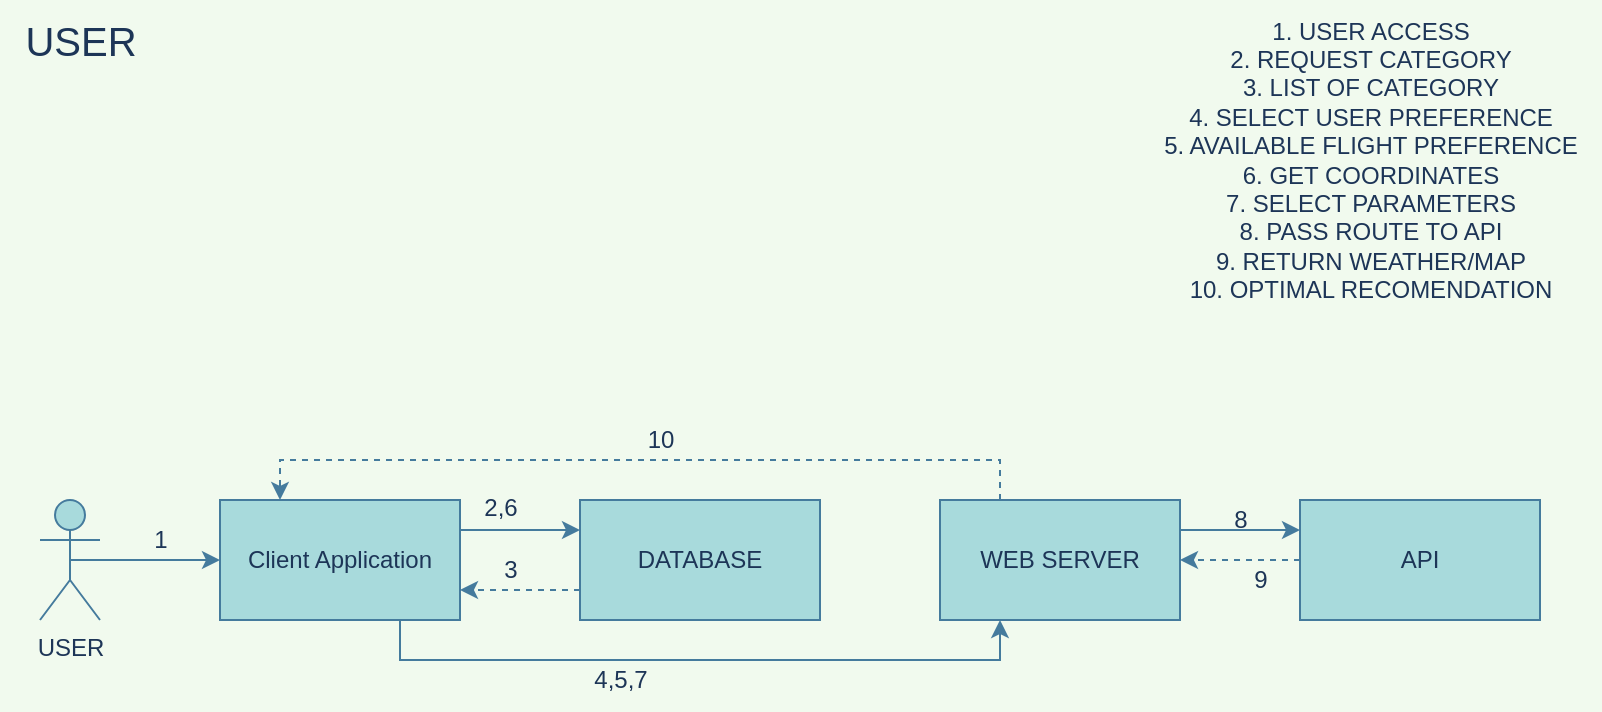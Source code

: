 <mxfile version="20.6.0" type="github">
  <diagram id="rO5LfurVTnsM8weZ-RfK" name="Page-1">
    <mxGraphModel dx="1038" dy="521" grid="1" gridSize="10" guides="1" tooltips="1" connect="1" arrows="1" fold="1" page="1" pageScale="1" pageWidth="850" pageHeight="1100" background="#F1FAEE" math="0" shadow="0">
      <root>
        <mxCell id="0" />
        <mxCell id="1" parent="0" />
        <mxCell id="G67UYWPQfRbL8nfXHm1S-37" style="edgeStyle=orthogonalEdgeStyle;rounded=0;orthogonalLoop=1;jettySize=auto;html=1;exitX=0.5;exitY=0.5;exitDx=0;exitDy=0;exitPerimeter=0;entryX=0;entryY=0.5;entryDx=0;entryDy=0;strokeColor=#457B9D;fontSize=12;fontColor=#1D3557;fillColor=#A8DADC;" edge="1" parent="1" source="G67UYWPQfRbL8nfXHm1S-1" target="G67UYWPQfRbL8nfXHm1S-11">
          <mxGeometry relative="1" as="geometry" />
        </mxCell>
        <mxCell id="G67UYWPQfRbL8nfXHm1S-1" value="USER" style="shape=umlActor;verticalLabelPosition=bottom;verticalAlign=top;html=1;fillColor=#A8DADC;strokeColor=#457B9D;fontColor=#1D3557;" vertex="1" parent="1">
          <mxGeometry x="40" y="300" width="30" height="60" as="geometry" />
        </mxCell>
        <mxCell id="G67UYWPQfRbL8nfXHm1S-26" style="edgeStyle=orthogonalEdgeStyle;rounded=0;orthogonalLoop=1;jettySize=auto;html=1;exitX=1;exitY=0.25;exitDx=0;exitDy=0;entryX=0;entryY=0.25;entryDx=0;entryDy=0;labelBackgroundColor=#F1FAEE;strokeColor=#457B9D;fontColor=#1D3557;" edge="1" parent="1" source="G67UYWPQfRbL8nfXHm1S-11" target="G67UYWPQfRbL8nfXHm1S-23">
          <mxGeometry relative="1" as="geometry" />
        </mxCell>
        <mxCell id="G67UYWPQfRbL8nfXHm1S-29" style="edgeStyle=orthogonalEdgeStyle;rounded=0;orthogonalLoop=1;jettySize=auto;html=1;exitX=0.75;exitY=1;exitDx=0;exitDy=0;entryX=0.25;entryY=1;entryDx=0;entryDy=0;labelBackgroundColor=#F1FAEE;strokeColor=#457B9D;fontColor=#1D3557;" edge="1" parent="1" source="G67UYWPQfRbL8nfXHm1S-11" target="G67UYWPQfRbL8nfXHm1S-24">
          <mxGeometry relative="1" as="geometry" />
        </mxCell>
        <mxCell id="G67UYWPQfRbL8nfXHm1S-11" value="Client Application" style="rounded=0;whiteSpace=wrap;html=1;fillColor=#A8DADC;strokeColor=#457B9D;fontColor=#1D3557;" vertex="1" parent="1">
          <mxGeometry x="130" y="300" width="120" height="60" as="geometry" />
        </mxCell>
        <mxCell id="G67UYWPQfRbL8nfXHm1S-30" style="edgeStyle=orthogonalEdgeStyle;rounded=0;orthogonalLoop=1;jettySize=auto;html=1;exitX=0;exitY=0.75;exitDx=0;exitDy=0;entryX=1;entryY=0.75;entryDx=0;entryDy=0;dashed=1;labelBackgroundColor=#F1FAEE;strokeColor=#457B9D;fontColor=#1D3557;" edge="1" parent="1" source="G67UYWPQfRbL8nfXHm1S-23" target="G67UYWPQfRbL8nfXHm1S-11">
          <mxGeometry relative="1" as="geometry" />
        </mxCell>
        <mxCell id="G67UYWPQfRbL8nfXHm1S-23" value="DATABASE" style="rounded=0;whiteSpace=wrap;html=1;fillColor=#A8DADC;strokeColor=#457B9D;fontColor=#1D3557;" vertex="1" parent="1">
          <mxGeometry x="310" y="300" width="120" height="60" as="geometry" />
        </mxCell>
        <mxCell id="G67UYWPQfRbL8nfXHm1S-31" style="edgeStyle=orthogonalEdgeStyle;rounded=0;orthogonalLoop=1;jettySize=auto;html=1;exitX=0.25;exitY=0;exitDx=0;exitDy=0;entryX=0.25;entryY=0;entryDx=0;entryDy=0;dashed=1;labelBackgroundColor=#F1FAEE;strokeColor=#457B9D;fontColor=#1D3557;" edge="1" parent="1" source="G67UYWPQfRbL8nfXHm1S-24" target="G67UYWPQfRbL8nfXHm1S-11">
          <mxGeometry relative="1" as="geometry" />
        </mxCell>
        <mxCell id="G67UYWPQfRbL8nfXHm1S-32" style="edgeStyle=orthogonalEdgeStyle;rounded=0;orthogonalLoop=1;jettySize=auto;html=1;exitX=0;exitY=0.5;exitDx=0;exitDy=0;entryX=1;entryY=0.5;entryDx=0;entryDy=0;dashed=1;labelBackgroundColor=#F1FAEE;strokeColor=#457B9D;fontColor=#1D3557;" edge="1" parent="1" source="G67UYWPQfRbL8nfXHm1S-25" target="G67UYWPQfRbL8nfXHm1S-24">
          <mxGeometry relative="1" as="geometry" />
        </mxCell>
        <mxCell id="G67UYWPQfRbL8nfXHm1S-44" style="edgeStyle=orthogonalEdgeStyle;rounded=0;orthogonalLoop=1;jettySize=auto;html=1;exitX=1;exitY=0.25;exitDx=0;exitDy=0;entryX=0;entryY=0.25;entryDx=0;entryDy=0;strokeColor=#457B9D;fontSize=12;fontColor=#1D3557;fillColor=#A8DADC;" edge="1" parent="1" source="G67UYWPQfRbL8nfXHm1S-24" target="G67UYWPQfRbL8nfXHm1S-25">
          <mxGeometry relative="1" as="geometry" />
        </mxCell>
        <mxCell id="G67UYWPQfRbL8nfXHm1S-24" value="WEB SERVER" style="rounded=0;whiteSpace=wrap;html=1;fillColor=#A8DADC;strokeColor=#457B9D;fontColor=#1D3557;" vertex="1" parent="1">
          <mxGeometry x="490" y="300" width="120" height="60" as="geometry" />
        </mxCell>
        <mxCell id="G67UYWPQfRbL8nfXHm1S-25" value="API" style="rounded=0;whiteSpace=wrap;html=1;fillColor=#A8DADC;strokeColor=#457B9D;fontColor=#1D3557;" vertex="1" parent="1">
          <mxGeometry x="670" y="300" width="120" height="60" as="geometry" />
        </mxCell>
        <mxCell id="G67UYWPQfRbL8nfXHm1S-33" value="1. USER ACCESS&lt;br&gt;2. REQUEST CATEGORY&lt;br&gt;3. LIST OF CATEGORY&lt;br&gt;4. SELECT USER PREFERENCE&lt;br&gt;5. AVAILABLE FLIGHT PREFERENCE&lt;br&gt;6. GET COORDINATES&lt;br&gt;7. SELECT PARAMETERS&lt;br&gt;8. PASS ROUTE TO API&lt;br&gt;9. RETURN WEATHER/MAP&lt;br&gt;10. OPTIMAL RECOMENDATION&lt;br&gt;" style="text;html=1;align=center;verticalAlign=middle;resizable=0;points=[];autosize=1;strokeColor=none;fillColor=none;fontColor=#1D3557;" vertex="1" parent="1">
          <mxGeometry x="590" y="50" width="230" height="160" as="geometry" />
        </mxCell>
        <mxCell id="G67UYWPQfRbL8nfXHm1S-36" value="&lt;font style=&quot;font-size: 12px;&quot;&gt;2,6&lt;/font&gt;" style="text;html=1;align=center;verticalAlign=middle;resizable=0;points=[];autosize=1;strokeColor=none;fillColor=none;fontSize=23;fontColor=#1D3557;" vertex="1" parent="1">
          <mxGeometry x="250" y="280" width="40" height="40" as="geometry" />
        </mxCell>
        <mxCell id="G67UYWPQfRbL8nfXHm1S-38" value="1" style="text;html=1;align=center;verticalAlign=middle;resizable=0;points=[];autosize=1;strokeColor=none;fillColor=none;fontSize=12;fontColor=#1D3557;" vertex="1" parent="1">
          <mxGeometry x="85" y="305" width="30" height="30" as="geometry" />
        </mxCell>
        <mxCell id="G67UYWPQfRbL8nfXHm1S-39" value="3" style="text;html=1;align=center;verticalAlign=middle;resizable=0;points=[];autosize=1;strokeColor=none;fillColor=none;fontSize=12;fontColor=#1D3557;" vertex="1" parent="1">
          <mxGeometry x="260" y="320" width="30" height="30" as="geometry" />
        </mxCell>
        <mxCell id="G67UYWPQfRbL8nfXHm1S-40" value="4,5,7" style="text;html=1;align=center;verticalAlign=middle;resizable=0;points=[];autosize=1;strokeColor=none;fillColor=none;fontSize=12;fontColor=#1D3557;" vertex="1" parent="1">
          <mxGeometry x="305" y="375" width="50" height="30" as="geometry" />
        </mxCell>
        <mxCell id="G67UYWPQfRbL8nfXHm1S-41" value="10" style="text;html=1;align=center;verticalAlign=middle;resizable=0;points=[];autosize=1;strokeColor=none;fillColor=none;fontSize=12;fontColor=#1D3557;" vertex="1" parent="1">
          <mxGeometry x="330" y="255" width="40" height="30" as="geometry" />
        </mxCell>
        <mxCell id="G67UYWPQfRbL8nfXHm1S-45" value="8" style="text;html=1;align=center;verticalAlign=middle;resizable=0;points=[];autosize=1;strokeColor=none;fillColor=none;fontSize=12;fontColor=#1D3557;" vertex="1" parent="1">
          <mxGeometry x="625" y="295" width="30" height="30" as="geometry" />
        </mxCell>
        <mxCell id="G67UYWPQfRbL8nfXHm1S-46" value="9" style="text;html=1;align=center;verticalAlign=middle;resizable=0;points=[];autosize=1;strokeColor=none;fillColor=none;fontSize=12;fontColor=#1D3557;" vertex="1" parent="1">
          <mxGeometry x="635" y="325" width="30" height="30" as="geometry" />
        </mxCell>
        <mxCell id="G67UYWPQfRbL8nfXHm1S-47" value="&lt;span style=&quot;font-size: 20px;&quot;&gt;USER&lt;/span&gt;" style="text;html=1;align=center;verticalAlign=middle;resizable=0;points=[];autosize=1;strokeColor=none;fillColor=none;fontSize=12;fontColor=#1D3557;" vertex="1" parent="1">
          <mxGeometry x="20" y="50" width="80" height="40" as="geometry" />
        </mxCell>
      </root>
    </mxGraphModel>
  </diagram>
</mxfile>
